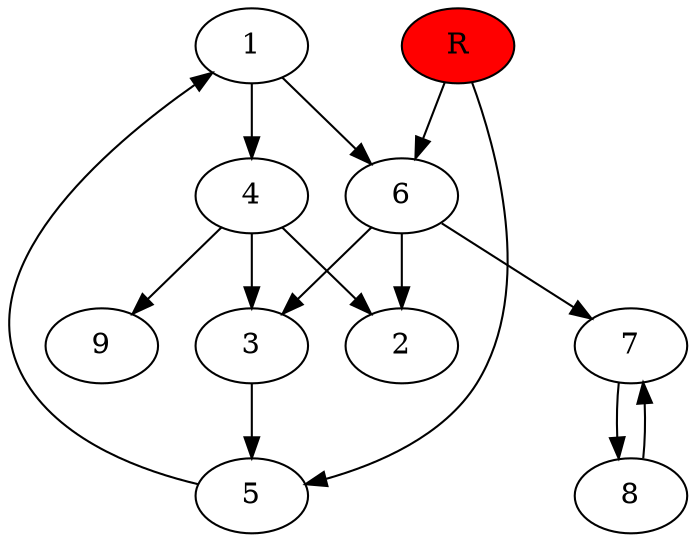 digraph prb16979 {
	1
	2
	3
	4
	5
	6
	7
	8
	R [fillcolor="#ff0000" style=filled]
	1 -> 4
	1 -> 6
	3 -> 5
	4 -> 2
	4 -> 3
	4 -> 9
	5 -> 1
	6 -> 2
	6 -> 3
	6 -> 7
	7 -> 8
	8 -> 7
	R -> 5
	R -> 6
}
